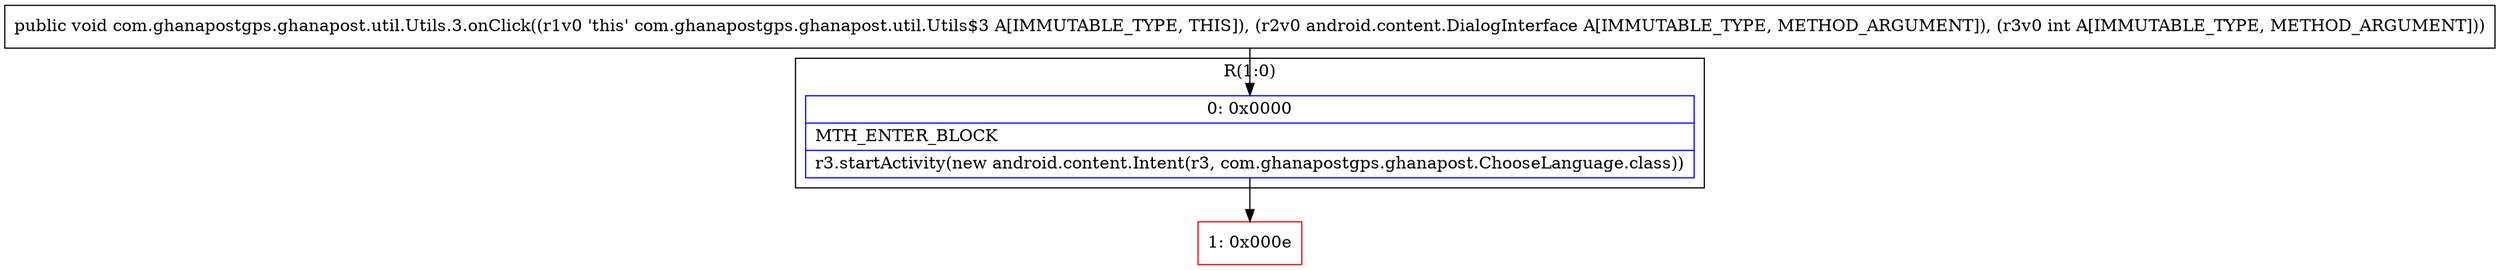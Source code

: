 digraph "CFG forcom.ghanapostgps.ghanapost.util.Utils.3.onClick(Landroid\/content\/DialogInterface;I)V" {
subgraph cluster_Region_1019466111 {
label = "R(1:0)";
node [shape=record,color=blue];
Node_0 [shape=record,label="{0\:\ 0x0000|MTH_ENTER_BLOCK\l|r3.startActivity(new android.content.Intent(r3, com.ghanapostgps.ghanapost.ChooseLanguage.class))\l}"];
}
Node_1 [shape=record,color=red,label="{1\:\ 0x000e}"];
MethodNode[shape=record,label="{public void com.ghanapostgps.ghanapost.util.Utils.3.onClick((r1v0 'this' com.ghanapostgps.ghanapost.util.Utils$3 A[IMMUTABLE_TYPE, THIS]), (r2v0 android.content.DialogInterface A[IMMUTABLE_TYPE, METHOD_ARGUMENT]), (r3v0 int A[IMMUTABLE_TYPE, METHOD_ARGUMENT])) }"];
MethodNode -> Node_0;
Node_0 -> Node_1;
}

